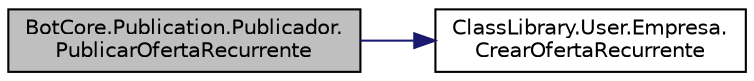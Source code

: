 digraph "BotCore.Publication.Publicador.PublicarOfertaRecurrente"
{
 // INTERACTIVE_SVG=YES
 // LATEX_PDF_SIZE
  edge [fontname="Helvetica",fontsize="10",labelfontname="Helvetica",labelfontsize="10"];
  node [fontname="Helvetica",fontsize="10",shape=record];
  rankdir="LR";
  Node1 [label="BotCore.Publication.Publicador.\lPublicarOfertaRecurrente",height=0.2,width=0.4,color="black", fillcolor="grey75", style="filled", fontcolor="black",tooltip="Crea y persiste en memoria una nueva publicación recurrente."];
  Node1 -> Node2 [color="midnightblue",fontsize="10",style="solid",fontname="Helvetica"];
  Node2 [label="ClassLibrary.User.Empresa.\lCrearOfertaRecurrente",height=0.2,width=0.4,color="black", fillcolor="white", style="filled",URL="$classClassLibrary_1_1User_1_1Empresa.html#ad76f81b0bb0a62ce91fedbf3cc6aec80",tooltip="Método creador y publicador de una publicación recurrente."];
}
